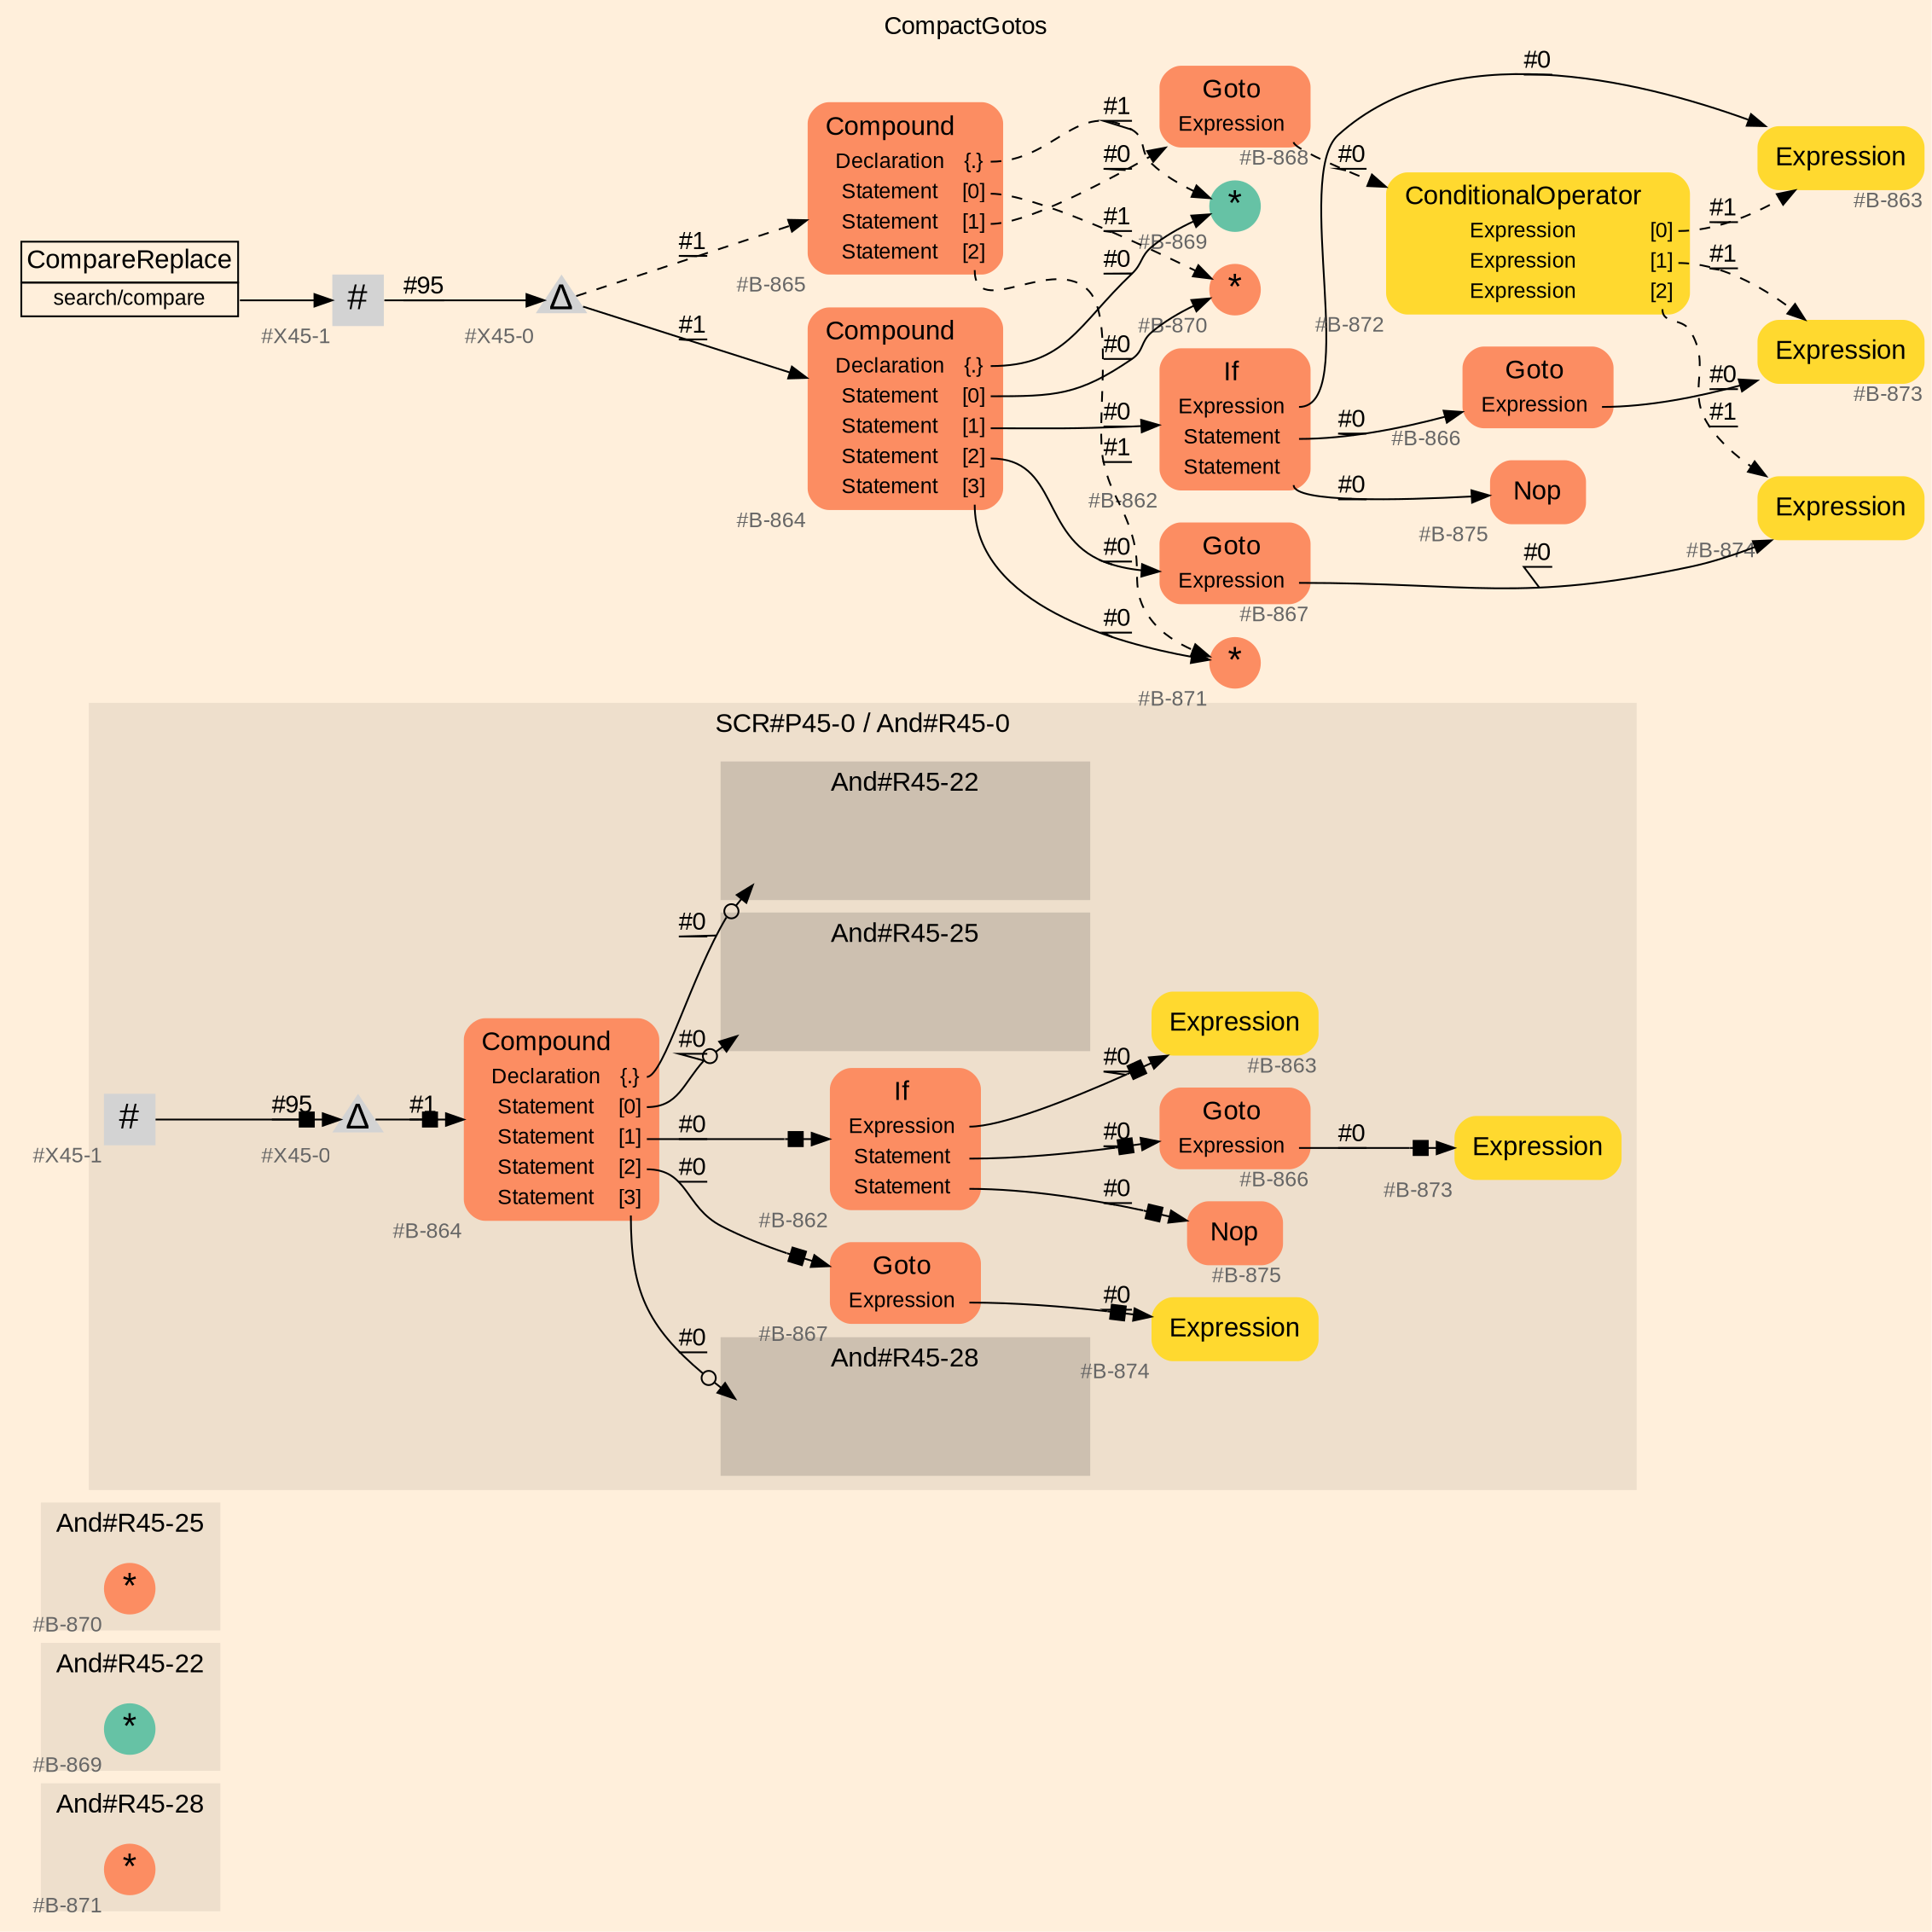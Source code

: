 digraph "CompactGotos" {
label = "CompactGotos"
labelloc = t
graph [
    rankdir = "LR"
    ranksep = 0.3
    bgcolor = antiquewhite1
    color = black
    fontcolor = black
    fontname = "Arial"
];
node [
    fontname = "Arial"
];
edge [
    fontname = "Arial"
];

// -------------------- figure And#R45-28 --------------------
// -------- region And#R45-28 ----------
subgraph "clusterAnd#R45-28" {
    label = "And#R45-28"
    style = "filled"
    color = antiquewhite2
    fontsize = "15"
    // -------- block And#R45-28/#B-871 ----------
    "And#R45-28/#B-871" [
        fillcolor = "/set28/2"
        xlabel = "#B-871"
        fontsize = "12"
        fontcolor = grey40
        shape = "circle"
        label = <<FONT COLOR="black" POINT-SIZE="20">*</FONT>>
        style = "filled"
        penwidth = 0.0
        fixedsize = true
        width = 0.4
        height = 0.4
    ];
    
}


// -------------------- figure And#R45-22 --------------------
// -------- region And#R45-22 ----------
subgraph "clusterAnd#R45-22" {
    label = "And#R45-22"
    style = "filled"
    color = antiquewhite2
    fontsize = "15"
    // -------- block And#R45-22/#B-869 ----------
    "And#R45-22/#B-869" [
        fillcolor = "/set28/1"
        xlabel = "#B-869"
        fontsize = "12"
        fontcolor = grey40
        shape = "circle"
        label = <<FONT COLOR="black" POINT-SIZE="20">*</FONT>>
        style = "filled"
        penwidth = 0.0
        fixedsize = true
        width = 0.4
        height = 0.4
    ];
    
}


// -------------------- figure And#R45-25 --------------------
// -------- region And#R45-25 ----------
subgraph "clusterAnd#R45-25" {
    label = "And#R45-25"
    style = "filled"
    color = antiquewhite2
    fontsize = "15"
    // -------- block And#R45-25/#B-870 ----------
    "And#R45-25/#B-870" [
        fillcolor = "/set28/2"
        xlabel = "#B-870"
        fontsize = "12"
        fontcolor = grey40
        shape = "circle"
        label = <<FONT COLOR="black" POINT-SIZE="20">*</FONT>>
        style = "filled"
        penwidth = 0.0
        fixedsize = true
        width = 0.4
        height = 0.4
    ];
    
}


// -------------------- figure And#R45-0 --------------------
// -------- region And#R45-0 ----------
subgraph "clusterAnd#R45-0" {
    label = "SCR#P45-0 / And#R45-0"
    style = "filled"
    color = antiquewhite2
    fontsize = "15"
    // -------- block And#R45-0/#B-866 ----------
    "And#R45-0/#B-866" [
        fillcolor = "/set28/2"
        xlabel = "#B-866"
        fontsize = "12"
        fontcolor = grey40
        shape = "plaintext"
        label = <<TABLE BORDER="0" CELLBORDER="0" CELLSPACING="0">
         <TR><TD><FONT COLOR="black" POINT-SIZE="15">Goto</FONT></TD></TR>
         <TR><TD><FONT COLOR="black" POINT-SIZE="12">Expression</FONT></TD><TD PORT="port0"></TD></TR>
        </TABLE>>
        style = "rounded,filled"
    ];
    
    // -------- block And#R45-0/#B-862 ----------
    "And#R45-0/#B-862" [
        fillcolor = "/set28/2"
        xlabel = "#B-862"
        fontsize = "12"
        fontcolor = grey40
        shape = "plaintext"
        label = <<TABLE BORDER="0" CELLBORDER="0" CELLSPACING="0">
         <TR><TD><FONT COLOR="black" POINT-SIZE="15">If</FONT></TD></TR>
         <TR><TD><FONT COLOR="black" POINT-SIZE="12">Expression</FONT></TD><TD PORT="port0"></TD></TR>
         <TR><TD><FONT COLOR="black" POINT-SIZE="12">Statement</FONT></TD><TD PORT="port1"></TD></TR>
         <TR><TD><FONT COLOR="black" POINT-SIZE="12">Statement</FONT></TD><TD PORT="port2"></TD></TR>
        </TABLE>>
        style = "rounded,filled"
    ];
    
    // -------- block And#R45-0/#B-863 ----------
    "And#R45-0/#B-863" [
        fillcolor = "/set28/6"
        xlabel = "#B-863"
        fontsize = "12"
        fontcolor = grey40
        shape = "plaintext"
        label = <<TABLE BORDER="0" CELLBORDER="0" CELLSPACING="0">
         <TR><TD><FONT COLOR="black" POINT-SIZE="15">Expression</FONT></TD></TR>
        </TABLE>>
        style = "rounded,filled"
    ];
    
    // -------- block And#R45-0/#B-864 ----------
    "And#R45-0/#B-864" [
        fillcolor = "/set28/2"
        xlabel = "#B-864"
        fontsize = "12"
        fontcolor = grey40
        shape = "plaintext"
        label = <<TABLE BORDER="0" CELLBORDER="0" CELLSPACING="0">
         <TR><TD><FONT COLOR="black" POINT-SIZE="15">Compound</FONT></TD></TR>
         <TR><TD><FONT COLOR="black" POINT-SIZE="12">Declaration</FONT></TD><TD PORT="port0"><FONT COLOR="black" POINT-SIZE="12">{.}</FONT></TD></TR>
         <TR><TD><FONT COLOR="black" POINT-SIZE="12">Statement</FONT></TD><TD PORT="port1"><FONT COLOR="black" POINT-SIZE="12">[0]</FONT></TD></TR>
         <TR><TD><FONT COLOR="black" POINT-SIZE="12">Statement</FONT></TD><TD PORT="port2"><FONT COLOR="black" POINT-SIZE="12">[1]</FONT></TD></TR>
         <TR><TD><FONT COLOR="black" POINT-SIZE="12">Statement</FONT></TD><TD PORT="port3"><FONT COLOR="black" POINT-SIZE="12">[2]</FONT></TD></TR>
         <TR><TD><FONT COLOR="black" POINT-SIZE="12">Statement</FONT></TD><TD PORT="port4"><FONT COLOR="black" POINT-SIZE="12">[3]</FONT></TD></TR>
        </TABLE>>
        style = "rounded,filled"
    ];
    
    // -------- block And#R45-0/#B-867 ----------
    "And#R45-0/#B-867" [
        fillcolor = "/set28/2"
        xlabel = "#B-867"
        fontsize = "12"
        fontcolor = grey40
        shape = "plaintext"
        label = <<TABLE BORDER="0" CELLBORDER="0" CELLSPACING="0">
         <TR><TD><FONT COLOR="black" POINT-SIZE="15">Goto</FONT></TD></TR>
         <TR><TD><FONT COLOR="black" POINT-SIZE="12">Expression</FONT></TD><TD PORT="port0"></TD></TR>
        </TABLE>>
        style = "rounded,filled"
    ];
    
    // -------- block And#R45-0/#B-873 ----------
    "And#R45-0/#B-873" [
        fillcolor = "/set28/6"
        xlabel = "#B-873"
        fontsize = "12"
        fontcolor = grey40
        shape = "plaintext"
        label = <<TABLE BORDER="0" CELLBORDER="0" CELLSPACING="0">
         <TR><TD><FONT COLOR="black" POINT-SIZE="15">Expression</FONT></TD></TR>
        </TABLE>>
        style = "rounded,filled"
    ];
    
    // -------- block And#R45-0/#B-874 ----------
    "And#R45-0/#B-874" [
        fillcolor = "/set28/6"
        xlabel = "#B-874"
        fontsize = "12"
        fontcolor = grey40
        shape = "plaintext"
        label = <<TABLE BORDER="0" CELLBORDER="0" CELLSPACING="0">
         <TR><TD><FONT COLOR="black" POINT-SIZE="15">Expression</FONT></TD></TR>
        </TABLE>>
        style = "rounded,filled"
    ];
    
    // -------- block And#R45-0/#B-875 ----------
    "And#R45-0/#B-875" [
        fillcolor = "/set28/2"
        xlabel = "#B-875"
        fontsize = "12"
        fontcolor = grey40
        shape = "plaintext"
        label = <<TABLE BORDER="0" CELLBORDER="0" CELLSPACING="0">
         <TR><TD><FONT COLOR="black" POINT-SIZE="15">Nop</FONT></TD></TR>
        </TABLE>>
        style = "rounded,filled"
    ];
    
    // -------- block And#R45-0/#X45-0 ----------
    "And#R45-0/#X45-0" [
        xlabel = "#X45-0"
        fontsize = "12"
        fontcolor = grey40
        shape = "triangle"
        label = <<FONT COLOR="black" POINT-SIZE="20">Δ</FONT>>
        style = "filled"
        penwidth = 0.0
        fixedsize = true
        width = 0.4
        height = 0.4
    ];
    
    // -------- block And#R45-0/#X45-1 ----------
    "And#R45-0/#X45-1" [
        xlabel = "#X45-1"
        fontsize = "12"
        fontcolor = grey40
        shape = "square"
        label = <<FONT COLOR="black" POINT-SIZE="20">#</FONT>>
        style = "filled"
        penwidth = 0.0
        fixedsize = true
        width = 0.4
        height = 0.4
    ];
    
    // -------- region And#R45-0/And#R45-25 ----------
    subgraph "clusterAnd#R45-0/And#R45-25" {
        label = "And#R45-25"
        style = "filled"
        color = antiquewhite3
        fontsize = "15"
        // -------- block And#R45-0/And#R45-25/#B-870 ----------
        "And#R45-0/And#R45-25/#B-870" [
            fillcolor = "/set28/2"
            xlabel = "#B-870"
            fontsize = "12"
            fontcolor = grey40
            shape = "none"
            style = "invisible"
        ];
        
    }
    
    // -------- region And#R45-0/And#R45-22 ----------
    subgraph "clusterAnd#R45-0/And#R45-22" {
        label = "And#R45-22"
        style = "filled"
        color = antiquewhite3
        fontsize = "15"
        // -------- block And#R45-0/And#R45-22/#B-869 ----------
        "And#R45-0/And#R45-22/#B-869" [
            fillcolor = "/set28/1"
            xlabel = "#B-869"
            fontsize = "12"
            fontcolor = grey40
            shape = "none"
            style = "invisible"
        ];
        
    }
    
    // -------- region And#R45-0/And#R45-28 ----------
    subgraph "clusterAnd#R45-0/And#R45-28" {
        label = "And#R45-28"
        style = "filled"
        color = antiquewhite3
        fontsize = "15"
        // -------- block And#R45-0/And#R45-28/#B-871 ----------
        "And#R45-0/And#R45-28/#B-871" [
            fillcolor = "/set28/2"
            xlabel = "#B-871"
            fontsize = "12"
            fontcolor = grey40
            shape = "none"
            style = "invisible"
        ];
        
    }
    
}

"And#R45-0/#B-866":port0 -> "And#R45-0/#B-873" [
    arrowhead="normalnonebox"
    label = "#0"
    decorate = true
    color = black
    fontcolor = black
];

"And#R45-0/#B-862":port0 -> "And#R45-0/#B-863" [
    arrowhead="normalnonebox"
    label = "#0"
    decorate = true
    color = black
    fontcolor = black
];

"And#R45-0/#B-862":port1 -> "And#R45-0/#B-866" [
    arrowhead="normalnonebox"
    label = "#0"
    decorate = true
    color = black
    fontcolor = black
];

"And#R45-0/#B-862":port2 -> "And#R45-0/#B-875" [
    arrowhead="normalnonebox"
    label = "#0"
    decorate = true
    color = black
    fontcolor = black
];

"And#R45-0/#B-864":port0 -> "And#R45-0/And#R45-22/#B-869" [
    arrowhead="normalnoneodot"
    label = "#0"
    decorate = true
    color = black
    fontcolor = black
];

"And#R45-0/#B-864":port1 -> "And#R45-0/And#R45-25/#B-870" [
    arrowhead="normalnoneodot"
    label = "#0"
    decorate = true
    color = black
    fontcolor = black
];

"And#R45-0/#B-864":port2 -> "And#R45-0/#B-862" [
    arrowhead="normalnonebox"
    label = "#0"
    decorate = true
    color = black
    fontcolor = black
];

"And#R45-0/#B-864":port3 -> "And#R45-0/#B-867" [
    arrowhead="normalnonebox"
    label = "#0"
    decorate = true
    color = black
    fontcolor = black
];

"And#R45-0/#B-864":port4 -> "And#R45-0/And#R45-28/#B-871" [
    arrowhead="normalnoneodot"
    label = "#0"
    decorate = true
    color = black
    fontcolor = black
];

"And#R45-0/#B-867":port0 -> "And#R45-0/#B-874" [
    arrowhead="normalnonebox"
    label = "#0"
    decorate = true
    color = black
    fontcolor = black
];

"And#R45-0/#X45-0" -> "And#R45-0/#B-864" [
    arrowhead="normalnonebox"
    label = "#1"
    decorate = true
    color = black
    fontcolor = black
];

"And#R45-0/#X45-1" -> "And#R45-0/#X45-0" [
    arrowhead="normalnonebox"
    label = "#95"
    decorate = true
    color = black
    fontcolor = black
];


// -------------------- transformation figure --------------------
// -------- block CR#X45-2 ----------
"CR#X45-2" [
    fillcolor = antiquewhite1
    fontsize = "12"
    fontcolor = grey40
    shape = "plaintext"
    label = <<TABLE BORDER="0" CELLBORDER="1" CELLSPACING="0">
     <TR><TD><FONT COLOR="black" POINT-SIZE="15">CompareReplace</FONT></TD></TR>
     <TR><TD PORT="port0"><FONT COLOR="black" POINT-SIZE="12">search/compare</FONT></TD></TR>
    </TABLE>>
    style = "filled"
    color = black
];

// -------- block #X45-1 ----------
"#X45-1" [
    xlabel = "#X45-1"
    fontsize = "12"
    fontcolor = grey40
    shape = "square"
    label = <<FONT COLOR="black" POINT-SIZE="20">#</FONT>>
    style = "filled"
    penwidth = 0.0
    fixedsize = true
    width = 0.4
    height = 0.4
];

// -------- block #X45-0 ----------
"#X45-0" [
    xlabel = "#X45-0"
    fontsize = "12"
    fontcolor = grey40
    shape = "triangle"
    label = <<FONT COLOR="black" POINT-SIZE="20">Δ</FONT>>
    style = "filled"
    penwidth = 0.0
    fixedsize = true
    width = 0.4
    height = 0.4
];

// -------- block #B-864 ----------
"#B-864" [
    fillcolor = "/set28/2"
    xlabel = "#B-864"
    fontsize = "12"
    fontcolor = grey40
    shape = "plaintext"
    label = <<TABLE BORDER="0" CELLBORDER="0" CELLSPACING="0">
     <TR><TD><FONT COLOR="black" POINT-SIZE="15">Compound</FONT></TD></TR>
     <TR><TD><FONT COLOR="black" POINT-SIZE="12">Declaration</FONT></TD><TD PORT="port0"><FONT COLOR="black" POINT-SIZE="12">{.}</FONT></TD></TR>
     <TR><TD><FONT COLOR="black" POINT-SIZE="12">Statement</FONT></TD><TD PORT="port1"><FONT COLOR="black" POINT-SIZE="12">[0]</FONT></TD></TR>
     <TR><TD><FONT COLOR="black" POINT-SIZE="12">Statement</FONT></TD><TD PORT="port2"><FONT COLOR="black" POINT-SIZE="12">[1]</FONT></TD></TR>
     <TR><TD><FONT COLOR="black" POINT-SIZE="12">Statement</FONT></TD><TD PORT="port3"><FONT COLOR="black" POINT-SIZE="12">[2]</FONT></TD></TR>
     <TR><TD><FONT COLOR="black" POINT-SIZE="12">Statement</FONT></TD><TD PORT="port4"><FONT COLOR="black" POINT-SIZE="12">[3]</FONT></TD></TR>
    </TABLE>>
    style = "rounded,filled"
];

// -------- block #B-869 ----------
"#B-869" [
    fillcolor = "/set28/1"
    xlabel = "#B-869"
    fontsize = "12"
    fontcolor = grey40
    shape = "circle"
    label = <<FONT COLOR="black" POINT-SIZE="20">*</FONT>>
    style = "filled"
    penwidth = 0.0
    fixedsize = true
    width = 0.4
    height = 0.4
];

// -------- block #B-870 ----------
"#B-870" [
    fillcolor = "/set28/2"
    xlabel = "#B-870"
    fontsize = "12"
    fontcolor = grey40
    shape = "circle"
    label = <<FONT COLOR="black" POINT-SIZE="20">*</FONT>>
    style = "filled"
    penwidth = 0.0
    fixedsize = true
    width = 0.4
    height = 0.4
];

// -------- block #B-862 ----------
"#B-862" [
    fillcolor = "/set28/2"
    xlabel = "#B-862"
    fontsize = "12"
    fontcolor = grey40
    shape = "plaintext"
    label = <<TABLE BORDER="0" CELLBORDER="0" CELLSPACING="0">
     <TR><TD><FONT COLOR="black" POINT-SIZE="15">If</FONT></TD></TR>
     <TR><TD><FONT COLOR="black" POINT-SIZE="12">Expression</FONT></TD><TD PORT="port0"></TD></TR>
     <TR><TD><FONT COLOR="black" POINT-SIZE="12">Statement</FONT></TD><TD PORT="port1"></TD></TR>
     <TR><TD><FONT COLOR="black" POINT-SIZE="12">Statement</FONT></TD><TD PORT="port2"></TD></TR>
    </TABLE>>
    style = "rounded,filled"
];

// -------- block #B-863 ----------
"#B-863" [
    fillcolor = "/set28/6"
    xlabel = "#B-863"
    fontsize = "12"
    fontcolor = grey40
    shape = "plaintext"
    label = <<TABLE BORDER="0" CELLBORDER="0" CELLSPACING="0">
     <TR><TD><FONT COLOR="black" POINT-SIZE="15">Expression</FONT></TD></TR>
    </TABLE>>
    style = "rounded,filled"
];

// -------- block #B-866 ----------
"#B-866" [
    fillcolor = "/set28/2"
    xlabel = "#B-866"
    fontsize = "12"
    fontcolor = grey40
    shape = "plaintext"
    label = <<TABLE BORDER="0" CELLBORDER="0" CELLSPACING="0">
     <TR><TD><FONT COLOR="black" POINT-SIZE="15">Goto</FONT></TD></TR>
     <TR><TD><FONT COLOR="black" POINT-SIZE="12">Expression</FONT></TD><TD PORT="port0"></TD></TR>
    </TABLE>>
    style = "rounded,filled"
];

// -------- block #B-873 ----------
"#B-873" [
    fillcolor = "/set28/6"
    xlabel = "#B-873"
    fontsize = "12"
    fontcolor = grey40
    shape = "plaintext"
    label = <<TABLE BORDER="0" CELLBORDER="0" CELLSPACING="0">
     <TR><TD><FONT COLOR="black" POINT-SIZE="15">Expression</FONT></TD></TR>
    </TABLE>>
    style = "rounded,filled"
];

// -------- block #B-875 ----------
"#B-875" [
    fillcolor = "/set28/2"
    xlabel = "#B-875"
    fontsize = "12"
    fontcolor = grey40
    shape = "plaintext"
    label = <<TABLE BORDER="0" CELLBORDER="0" CELLSPACING="0">
     <TR><TD><FONT COLOR="black" POINT-SIZE="15">Nop</FONT></TD></TR>
    </TABLE>>
    style = "rounded,filled"
];

// -------- block #B-867 ----------
"#B-867" [
    fillcolor = "/set28/2"
    xlabel = "#B-867"
    fontsize = "12"
    fontcolor = grey40
    shape = "plaintext"
    label = <<TABLE BORDER="0" CELLBORDER="0" CELLSPACING="0">
     <TR><TD><FONT COLOR="black" POINT-SIZE="15">Goto</FONT></TD></TR>
     <TR><TD><FONT COLOR="black" POINT-SIZE="12">Expression</FONT></TD><TD PORT="port0"></TD></TR>
    </TABLE>>
    style = "rounded,filled"
];

// -------- block #B-874 ----------
"#B-874" [
    fillcolor = "/set28/6"
    xlabel = "#B-874"
    fontsize = "12"
    fontcolor = grey40
    shape = "plaintext"
    label = <<TABLE BORDER="0" CELLBORDER="0" CELLSPACING="0">
     <TR><TD><FONT COLOR="black" POINT-SIZE="15">Expression</FONT></TD></TR>
    </TABLE>>
    style = "rounded,filled"
];

// -------- block #B-871 ----------
"#B-871" [
    fillcolor = "/set28/2"
    xlabel = "#B-871"
    fontsize = "12"
    fontcolor = grey40
    shape = "circle"
    label = <<FONT COLOR="black" POINT-SIZE="20">*</FONT>>
    style = "filled"
    penwidth = 0.0
    fixedsize = true
    width = 0.4
    height = 0.4
];

// -------- block #B-865 ----------
"#B-865" [
    fillcolor = "/set28/2"
    xlabel = "#B-865"
    fontsize = "12"
    fontcolor = grey40
    shape = "plaintext"
    label = <<TABLE BORDER="0" CELLBORDER="0" CELLSPACING="0">
     <TR><TD><FONT COLOR="black" POINT-SIZE="15">Compound</FONT></TD></TR>
     <TR><TD><FONT COLOR="black" POINT-SIZE="12">Declaration</FONT></TD><TD PORT="port0"><FONT COLOR="black" POINT-SIZE="12">{.}</FONT></TD></TR>
     <TR><TD><FONT COLOR="black" POINT-SIZE="12">Statement</FONT></TD><TD PORT="port1"><FONT COLOR="black" POINT-SIZE="12">[0]</FONT></TD></TR>
     <TR><TD><FONT COLOR="black" POINT-SIZE="12">Statement</FONT></TD><TD PORT="port2"><FONT COLOR="black" POINT-SIZE="12">[1]</FONT></TD></TR>
     <TR><TD><FONT COLOR="black" POINT-SIZE="12">Statement</FONT></TD><TD PORT="port3"><FONT COLOR="black" POINT-SIZE="12">[2]</FONT></TD></TR>
    </TABLE>>
    style = "rounded,filled"
];

// -------- block #B-868 ----------
"#B-868" [
    fillcolor = "/set28/2"
    xlabel = "#B-868"
    fontsize = "12"
    fontcolor = grey40
    shape = "plaintext"
    label = <<TABLE BORDER="0" CELLBORDER="0" CELLSPACING="0">
     <TR><TD><FONT COLOR="black" POINT-SIZE="15">Goto</FONT></TD></TR>
     <TR><TD><FONT COLOR="black" POINT-SIZE="12">Expression</FONT></TD><TD PORT="port0"></TD></TR>
    </TABLE>>
    style = "rounded,filled"
];

// -------- block #B-872 ----------
"#B-872" [
    fillcolor = "/set28/6"
    xlabel = "#B-872"
    fontsize = "12"
    fontcolor = grey40
    shape = "plaintext"
    label = <<TABLE BORDER="0" CELLBORDER="0" CELLSPACING="0">
     <TR><TD><FONT COLOR="black" POINT-SIZE="15">ConditionalOperator</FONT></TD></TR>
     <TR><TD><FONT COLOR="black" POINT-SIZE="12">Expression</FONT></TD><TD PORT="port0"><FONT COLOR="black" POINT-SIZE="12">[0]</FONT></TD></TR>
     <TR><TD><FONT COLOR="black" POINT-SIZE="12">Expression</FONT></TD><TD PORT="port1"><FONT COLOR="black" POINT-SIZE="12">[1]</FONT></TD></TR>
     <TR><TD><FONT COLOR="black" POINT-SIZE="12">Expression</FONT></TD><TD PORT="port2"><FONT COLOR="black" POINT-SIZE="12">[2]</FONT></TD></TR>
    </TABLE>>
    style = "rounded,filled"
];

"CR#X45-2":port0 -> "#X45-1" [
    label = ""
    decorate = true
    color = black
    fontcolor = black
];

"#X45-1" -> "#X45-0" [
    label = "#95"
    decorate = true
    color = black
    fontcolor = black
];

"#X45-0" -> "#B-864" [
    label = "#1"
    decorate = true
    color = black
    fontcolor = black
];

"#X45-0" -> "#B-865" [
    style="dashed"
    label = "#1"
    decorate = true
    color = black
    fontcolor = black
];

"#B-864":port0 -> "#B-869" [
    label = "#0"
    decorate = true
    color = black
    fontcolor = black
];

"#B-864":port1 -> "#B-870" [
    label = "#0"
    decorate = true
    color = black
    fontcolor = black
];

"#B-864":port2 -> "#B-862" [
    label = "#0"
    decorate = true
    color = black
    fontcolor = black
];

"#B-864":port3 -> "#B-867" [
    label = "#0"
    decorate = true
    color = black
    fontcolor = black
];

"#B-864":port4 -> "#B-871" [
    label = "#0"
    decorate = true
    color = black
    fontcolor = black
];

"#B-862":port0 -> "#B-863" [
    label = "#0"
    decorate = true
    color = black
    fontcolor = black
];

"#B-862":port1 -> "#B-866" [
    label = "#0"
    decorate = true
    color = black
    fontcolor = black
];

"#B-862":port2 -> "#B-875" [
    label = "#0"
    decorate = true
    color = black
    fontcolor = black
];

"#B-866":port0 -> "#B-873" [
    label = "#0"
    decorate = true
    color = black
    fontcolor = black
];

"#B-867":port0 -> "#B-874" [
    label = "#0"
    decorate = true
    color = black
    fontcolor = black
];

"#B-865":port0 -> "#B-869" [
    style="dashed"
    label = "#1"
    decorate = true
    color = black
    fontcolor = black
];

"#B-865":port1 -> "#B-870" [
    style="dashed"
    label = "#1"
    decorate = true
    color = black
    fontcolor = black
];

"#B-865":port2 -> "#B-868" [
    style="dashed"
    label = "#0"
    decorate = true
    color = black
    fontcolor = black
];

"#B-865":port3 -> "#B-871" [
    style="dashed"
    label = "#1"
    decorate = true
    color = black
    fontcolor = black
];

"#B-868":port0 -> "#B-872" [
    style="dashed"
    label = "#0"
    decorate = true
    color = black
    fontcolor = black
];

"#B-872":port0 -> "#B-863" [
    style="dashed"
    label = "#1"
    decorate = true
    color = black
    fontcolor = black
];

"#B-872":port1 -> "#B-873" [
    style="dashed"
    label = "#1"
    decorate = true
    color = black
    fontcolor = black
];

"#B-872":port2 -> "#B-874" [
    style="dashed"
    label = "#1"
    decorate = true
    color = black
    fontcolor = black
];


}
